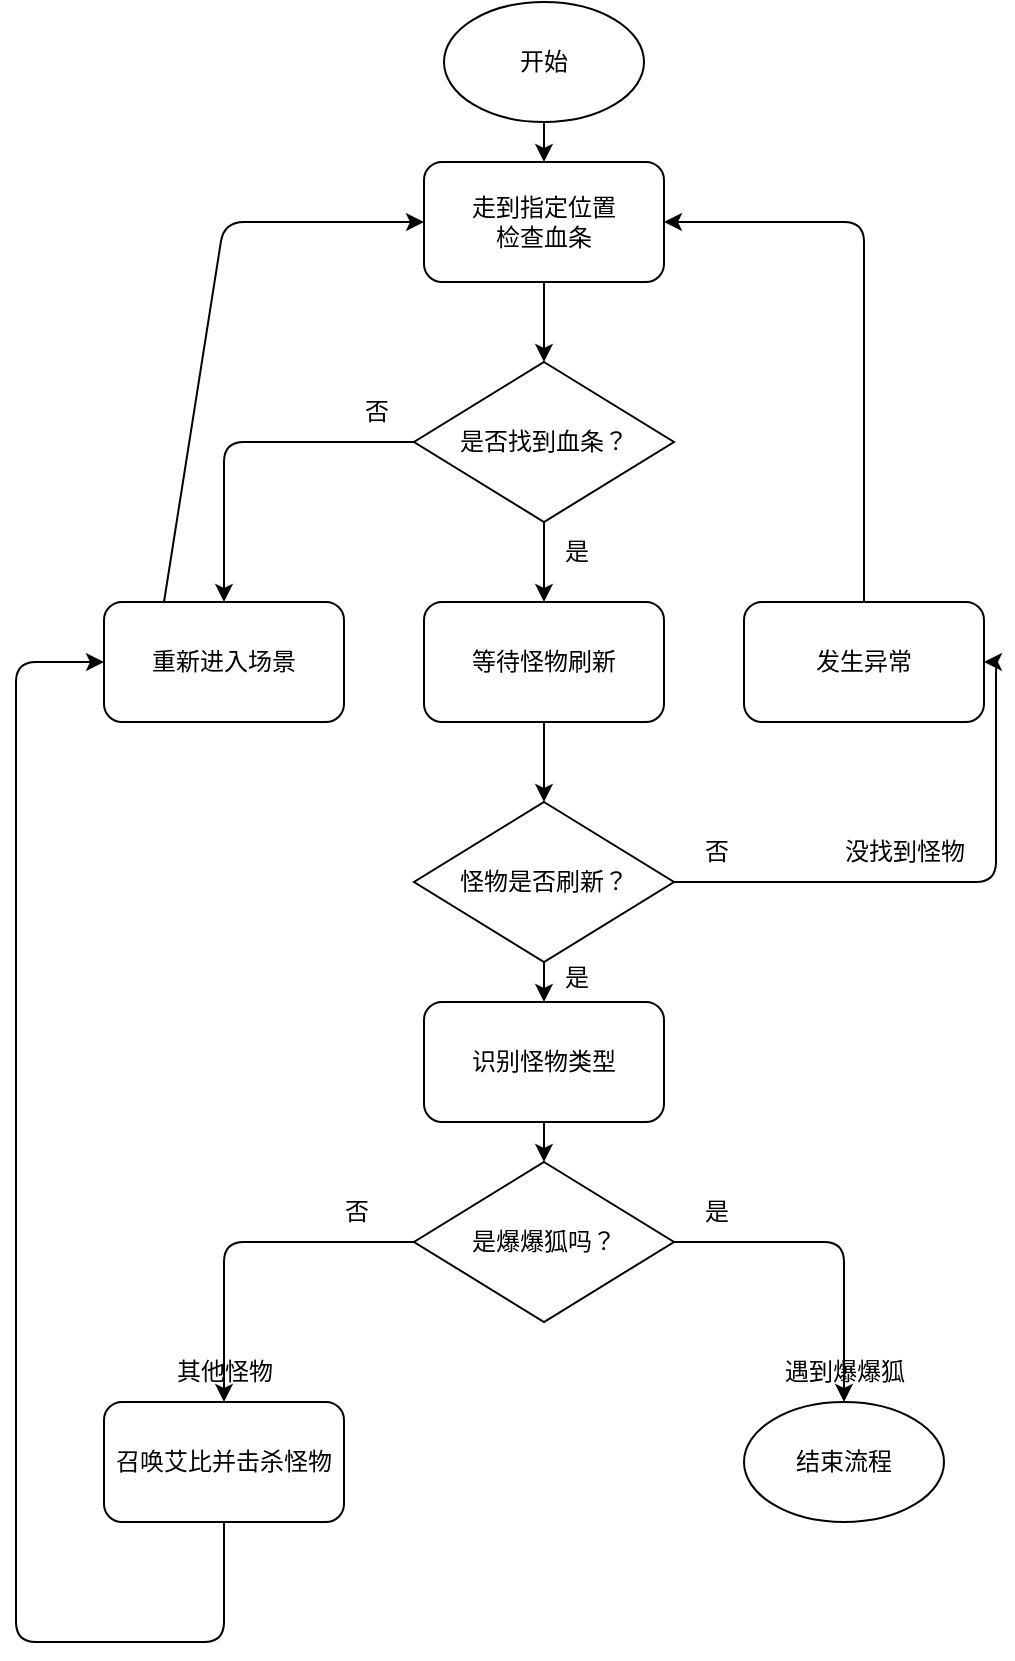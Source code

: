 <mxfile version="24.7.5" pages="4">
  <diagram name="刷怪流程" id="eJOiAOHqhbnB7ZTdiIUm">
    <mxGraphModel dx="1502" dy="677" grid="0" gridSize="10" guides="1" tooltips="1" connect="1" arrows="1" fold="1" page="1" pageScale="1" pageWidth="827" pageHeight="1169" math="0" shadow="0">
      <root>
        <mxCell id="0" />
        <mxCell id="1" parent="0" />
        <mxCell id="aww4fyuXZnCtTuc9X_OG-1" value="开始" style="ellipse;whiteSpace=wrap;html=1;fillColor=none;strokeColor=#000000;fontColor=#000000;" parent="1" vertex="1">
          <mxGeometry x="364" y="60" width="100" height="60" as="geometry" />
        </mxCell>
        <mxCell id="aww4fyuXZnCtTuc9X_OG-2" value="走到指定位置&lt;br&gt;检查血条" style="rounded=1;whiteSpace=wrap;html=1;fillColor=none;strokeColor=#000000;fontColor=#000000;" parent="1" vertex="1">
          <mxGeometry x="354" y="140" width="120" height="60" as="geometry" />
        </mxCell>
        <mxCell id="aww4fyuXZnCtTuc9X_OG-3" value="是否找到血条？" style="rhombus;whiteSpace=wrap;html=1;fillColor=none;strokeColor=#000000;fontColor=#000000;" parent="1" vertex="1">
          <mxGeometry x="349" y="240" width="130" height="80" as="geometry" />
        </mxCell>
        <mxCell id="aww4fyuXZnCtTuc9X_OG-4" value="等待怪物刷新" style="rounded=1;whiteSpace=wrap;html=1;fillColor=none;strokeColor=#000000;fontColor=#000000;" parent="1" vertex="1">
          <mxGeometry x="354" y="360" width="120" height="60" as="geometry" />
        </mxCell>
        <mxCell id="aww4fyuXZnCtTuc9X_OG-5" value="怪物是否刷新？" style="rhombus;whiteSpace=wrap;html=1;fillColor=none;strokeColor=#000000;fontColor=#000000;" parent="1" vertex="1">
          <mxGeometry x="349" y="460" width="130" height="80" as="geometry" />
        </mxCell>
        <mxCell id="aww4fyuXZnCtTuc9X_OG-6" value="识别怪物类型" style="rounded=1;whiteSpace=wrap;html=1;fillColor=none;strokeColor=#000000;fontColor=#000000;" parent="1" vertex="1">
          <mxGeometry x="354" y="560" width="120" height="60" as="geometry" />
        </mxCell>
        <mxCell id="aww4fyuXZnCtTuc9X_OG-7" value="是爆爆狐吗？" style="rhombus;whiteSpace=wrap;html=1;fillColor=none;strokeColor=#000000;fontColor=#000000;" parent="1" vertex="1">
          <mxGeometry x="349" y="640" width="130" height="80" as="geometry" />
        </mxCell>
        <mxCell id="aww4fyuXZnCtTuc9X_OG-8" value="召唤艾比并击杀怪物" style="rounded=1;whiteSpace=wrap;html=1;fillColor=none;strokeColor=#000000;fontColor=#000000;" parent="1" vertex="1">
          <mxGeometry x="194" y="760" width="120" height="60" as="geometry" />
        </mxCell>
        <mxCell id="aww4fyuXZnCtTuc9X_OG-9" value="结束流程" style="ellipse;whiteSpace=wrap;html=1;fillColor=none;strokeColor=#000000;fontColor=#000000;" parent="1" vertex="1">
          <mxGeometry x="514" y="760" width="100" height="60" as="geometry" />
        </mxCell>
        <mxCell id="aww4fyuXZnCtTuc9X_OG-10" value="重新进入场景" style="rounded=1;whiteSpace=wrap;html=1;fillColor=none;strokeColor=#000000;fontColor=#000000;" parent="1" vertex="1">
          <mxGeometry x="194" y="360" width="120" height="60" as="geometry" />
        </mxCell>
        <mxCell id="aww4fyuXZnCtTuc9X_OG-11" value="发生异常" style="rounded=1;whiteSpace=wrap;html=1;fillColor=none;strokeColor=#000000;fontColor=#000000;" parent="1" vertex="1">
          <mxGeometry x="514" y="360" width="120" height="60" as="geometry" />
        </mxCell>
        <mxCell id="aww4fyuXZnCtTuc9X_OG-12" value="" style="endArrow=classic;html=1;exitX=0.5;exitY=1;exitDx=0;exitDy=0;entryX=0.5;entryY=0;entryDx=0;entryDy=0;strokeColor=#000000;" parent="1" source="aww4fyuXZnCtTuc9X_OG-1" target="aww4fyuXZnCtTuc9X_OG-2" edge="1">
          <mxGeometry width="50" height="50" relative="1" as="geometry">
            <mxPoint x="414" y="450" as="sourcePoint" />
            <mxPoint x="464" y="400" as="targetPoint" />
          </mxGeometry>
        </mxCell>
        <mxCell id="aww4fyuXZnCtTuc9X_OG-13" value="" style="endArrow=classic;html=1;exitX=0.5;exitY=1;exitDx=0;exitDy=0;entryX=0.5;entryY=0;entryDx=0;entryDy=0;strokeColor=#000000;" parent="1" source="aww4fyuXZnCtTuc9X_OG-2" target="aww4fyuXZnCtTuc9X_OG-3" edge="1">
          <mxGeometry width="50" height="50" relative="1" as="geometry">
            <mxPoint x="414" y="450" as="sourcePoint" />
            <mxPoint x="464" y="400" as="targetPoint" />
          </mxGeometry>
        </mxCell>
        <mxCell id="aww4fyuXZnCtTuc9X_OG-14" value="" style="endArrow=classic;html=1;exitX=0.5;exitY=1;exitDx=0;exitDy=0;entryX=0.5;entryY=0;entryDx=0;entryDy=0;strokeColor=#000000;" parent="1" source="aww4fyuXZnCtTuc9X_OG-3" target="aww4fyuXZnCtTuc9X_OG-4" edge="1">
          <mxGeometry width="50" height="50" relative="1" as="geometry">
            <mxPoint x="414" y="450" as="sourcePoint" />
            <mxPoint x="464" y="400" as="targetPoint" />
          </mxGeometry>
        </mxCell>
        <mxCell id="aww4fyuXZnCtTuc9X_OG-15" value="" style="endArrow=classic;html=1;exitX=0.5;exitY=1;exitDx=0;exitDy=0;entryX=0.5;entryY=0;entryDx=0;entryDy=0;strokeColor=#000000;" parent="1" source="aww4fyuXZnCtTuc9X_OG-4" target="aww4fyuXZnCtTuc9X_OG-5" edge="1">
          <mxGeometry width="50" height="50" relative="1" as="geometry">
            <mxPoint x="414" y="450" as="sourcePoint" />
            <mxPoint x="464" y="400" as="targetPoint" />
          </mxGeometry>
        </mxCell>
        <mxCell id="aww4fyuXZnCtTuc9X_OG-16" value="" style="endArrow=classic;html=1;exitX=0.5;exitY=1;exitDx=0;exitDy=0;entryX=0.5;entryY=0;entryDx=0;entryDy=0;strokeColor=#000000;" parent="1" source="aww4fyuXZnCtTuc9X_OG-5" target="aww4fyuXZnCtTuc9X_OG-6" edge="1">
          <mxGeometry width="50" height="50" relative="1" as="geometry">
            <mxPoint x="414" y="450" as="sourcePoint" />
            <mxPoint x="464" y="400" as="targetPoint" />
          </mxGeometry>
        </mxCell>
        <mxCell id="aww4fyuXZnCtTuc9X_OG-17" value="" style="endArrow=classic;html=1;exitX=0.5;exitY=1;exitDx=0;exitDy=0;entryX=0.5;entryY=0;entryDx=0;entryDy=0;strokeColor=#000000;" parent="1" source="aww4fyuXZnCtTuc9X_OG-6" target="aww4fyuXZnCtTuc9X_OG-7" edge="1">
          <mxGeometry width="50" height="50" relative="1" as="geometry">
            <mxPoint x="414" y="610" as="sourcePoint" />
            <mxPoint x="464" y="570" as="targetPoint" />
          </mxGeometry>
        </mxCell>
        <mxCell id="aww4fyuXZnCtTuc9X_OG-18" value="" style="endArrow=classic;html=1;exitX=0;exitY=0.5;exitDx=0;exitDy=0;entryX=0.5;entryY=0;entryDx=0;entryDy=0;strokeColor=#000000;" parent="1" source="aww4fyuXZnCtTuc9X_OG-7" target="aww4fyuXZnCtTuc9X_OG-8" edge="1">
          <mxGeometry width="50" height="50" relative="1" as="geometry">
            <mxPoint x="414" y="610" as="sourcePoint" />
            <mxPoint x="464" y="560" as="targetPoint" />
            <Array as="points">
              <mxPoint x="254" y="680" />
            </Array>
          </mxGeometry>
        </mxCell>
        <mxCell id="aww4fyuXZnCtTuc9X_OG-19" value="" style="endArrow=classic;html=1;exitX=1;exitY=0.5;exitDx=0;exitDy=0;entryX=0.5;entryY=0;entryDx=0;entryDy=0;strokeColor=#000000;" parent="1" source="aww4fyuXZnCtTuc9X_OG-7" target="aww4fyuXZnCtTuc9X_OG-9" edge="1">
          <mxGeometry width="50" height="50" relative="1" as="geometry">
            <mxPoint x="414" y="610" as="sourcePoint" />
            <mxPoint x="464" y="560" as="targetPoint" />
            <Array as="points">
              <mxPoint x="564" y="680" />
            </Array>
          </mxGeometry>
        </mxCell>
        <mxCell id="aww4fyuXZnCtTuc9X_OG-20" value="" style="endArrow=classic;html=1;exitX=0;exitY=0.5;exitDx=0;exitDy=0;entryX=0.5;entryY=0;entryDx=0;entryDy=0;strokeColor=#000000;" parent="1" source="aww4fyuXZnCtTuc9X_OG-3" target="aww4fyuXZnCtTuc9X_OG-10" edge="1">
          <mxGeometry width="50" height="50" relative="1" as="geometry">
            <mxPoint x="414" y="350" as="sourcePoint" />
            <mxPoint x="464" y="300" as="targetPoint" />
            <Array as="points">
              <mxPoint x="254" y="280" />
            </Array>
          </mxGeometry>
        </mxCell>
        <mxCell id="aww4fyuXZnCtTuc9X_OG-21" value="" style="endArrow=classic;html=1;exitX=0.25;exitY=0;exitDx=0;exitDy=0;entryX=0;entryY=0.5;entryDx=0;entryDy=0;strokeColor=#000000;" parent="1" source="aww4fyuXZnCtTuc9X_OG-10" target="aww4fyuXZnCtTuc9X_OG-2" edge="1">
          <mxGeometry width="50" height="50" relative="1" as="geometry">
            <mxPoint x="414" y="350" as="sourcePoint" />
            <mxPoint x="464" y="300" as="targetPoint" />
            <Array as="points">
              <mxPoint x="254" y="170" />
            </Array>
          </mxGeometry>
        </mxCell>
        <mxCell id="aww4fyuXZnCtTuc9X_OG-22" value="" style="endArrow=classic;html=1;exitX=0.5;exitY=0;exitDx=0;exitDy=0;entryX=1;entryY=0.5;entryDx=0;entryDy=0;strokeColor=#000000;" parent="1" source="aww4fyuXZnCtTuc9X_OG-11" target="aww4fyuXZnCtTuc9X_OG-2" edge="1">
          <mxGeometry width="50" height="50" relative="1" as="geometry">
            <mxPoint x="414" y="350" as="sourcePoint" />
            <mxPoint x="464" y="300" as="targetPoint" />
            <Array as="points">
              <mxPoint x="574" y="170" />
            </Array>
          </mxGeometry>
        </mxCell>
        <mxCell id="aww4fyuXZnCtTuc9X_OG-23" value="" style="endArrow=classic;html=1;exitX=0.5;exitY=1;exitDx=0;exitDy=0;entryX=0;entryY=0.5;entryDx=0;entryDy=0;strokeColor=#000000;" parent="1" source="aww4fyuXZnCtTuc9X_OG-8" target="aww4fyuXZnCtTuc9X_OG-10" edge="1">
          <mxGeometry width="50" height="50" relative="1" as="geometry">
            <mxPoint x="414" y="650" as="sourcePoint" />
            <mxPoint x="464" y="600" as="targetPoint" />
            <Array as="points">
              <mxPoint x="254" y="880" />
              <mxPoint x="150" y="880" />
              <mxPoint x="150" y="500" />
              <mxPoint x="150" y="390" />
            </Array>
          </mxGeometry>
        </mxCell>
        <mxCell id="aww4fyuXZnCtTuc9X_OG-24" value="" style="endArrow=classic;html=1;exitX=1;exitY=0.5;exitDx=0;exitDy=0;entryX=1;entryY=0.5;entryDx=0;entryDy=0;strokeColor=#000000;" parent="1" source="aww4fyuXZnCtTuc9X_OG-5" target="aww4fyuXZnCtTuc9X_OG-11" edge="1">
          <mxGeometry width="50" height="50" relative="1" as="geometry">
            <mxPoint x="414" y="450" as="sourcePoint" />
            <mxPoint x="464" y="400" as="targetPoint" />
            <Array as="points">
              <mxPoint x="640" y="500" />
              <mxPoint x="640" y="390" />
            </Array>
          </mxGeometry>
        </mxCell>
        <mxCell id="aww4fyuXZnCtTuc9X_OG-25" value="是" style="text;html=1;align=center;verticalAlign=middle;resizable=0;points=[];autosize=1;strokeColor=none;fillColor=none;fontColor=#000000;" parent="1" vertex="1">
          <mxGeometry x="410" y="320" width="40" height="30" as="geometry" />
        </mxCell>
        <mxCell id="aww4fyuXZnCtTuc9X_OG-26" value="否" style="text;html=1;align=center;verticalAlign=middle;resizable=0;points=[];autosize=1;strokeColor=none;fillColor=none;fontColor=#000000;" parent="1" vertex="1">
          <mxGeometry x="310" y="250" width="40" height="30" as="geometry" />
        </mxCell>
        <mxCell id="aww4fyuXZnCtTuc9X_OG-27" value="是" style="text;html=1;align=center;verticalAlign=middle;resizable=0;points=[];autosize=1;strokeColor=none;fillColor=none;fontColor=#000000;" parent="1" vertex="1">
          <mxGeometry x="410" y="533" width="40" height="30" as="geometry" />
        </mxCell>
        <mxCell id="aww4fyuXZnCtTuc9X_OG-28" value="否" style="text;html=1;align=center;verticalAlign=middle;resizable=0;points=[];autosize=1;strokeColor=none;fillColor=none;fontColor=#000000;" parent="1" vertex="1">
          <mxGeometry x="480" y="470" width="40" height="30" as="geometry" />
        </mxCell>
        <mxCell id="aww4fyuXZnCtTuc9X_OG-29" value="否" style="text;html=1;align=center;verticalAlign=middle;resizable=0;points=[];autosize=1;strokeColor=none;fillColor=none;fontColor=#000000;" parent="1" vertex="1">
          <mxGeometry x="300" y="650" width="40" height="30" as="geometry" />
        </mxCell>
        <mxCell id="aww4fyuXZnCtTuc9X_OG-30" value="是" style="text;html=1;align=center;verticalAlign=middle;resizable=0;points=[];autosize=1;strokeColor=none;fillColor=none;fontColor=#000000;" parent="1" vertex="1">
          <mxGeometry x="480" y="650" width="40" height="30" as="geometry" />
        </mxCell>
        <mxCell id="aww4fyuXZnCtTuc9X_OG-31" value="遇到爆爆狐" style="text;html=1;align=center;verticalAlign=middle;resizable=0;points=[];autosize=1;strokeColor=none;fillColor=none;fontColor=#000000;" parent="1" vertex="1">
          <mxGeometry x="524" y="730" width="80" height="30" as="geometry" />
        </mxCell>
        <mxCell id="aww4fyuXZnCtTuc9X_OG-32" value="没找到怪物" style="text;html=1;align=center;verticalAlign=middle;resizable=0;points=[];autosize=1;strokeColor=none;fillColor=none;fontColor=#000000;" parent="1" vertex="1">
          <mxGeometry x="554" y="470" width="80" height="30" as="geometry" />
        </mxCell>
        <mxCell id="aww4fyuXZnCtTuc9X_OG-33" value="其他怪物" style="text;html=1;align=center;verticalAlign=middle;resizable=0;points=[];autosize=1;strokeColor=none;fillColor=none;fontColor=#000000;" parent="1" vertex="1">
          <mxGeometry x="214" y="730" width="80" height="30" as="geometry" />
        </mxCell>
      </root>
    </mxGraphModel>
  </diagram>
  <diagram id="YzMKsR4lohdnABJYzM36" name="收集图过程">
    <mxGraphModel dx="2146" dy="967" grid="0" gridSize="10" guides="1" tooltips="1" connect="1" arrows="1" fold="1" page="1" pageScale="1" pageWidth="827" pageHeight="1169" math="0" shadow="0">
      <root>
        <mxCell id="0" />
        <mxCell id="1" parent="0" />
        <mxCell id="2" value="开始数据收集" style="rounded=1;whiteSpace=wrap;html=1;fillColor=#dae8fc;strokeColor=#6c8ebf;fontStyle=1;fontSize=14;" vertex="1" parent="1">
          <mxGeometry x="320" y="40" width="160" height="60" as="geometry" />
        </mxCell>
        <mxCell id="3" value="走到指定位置且得有血条" style="rounded=0;whiteSpace=wrap;html=1;fillColor=#d5e8d4;strokeColor=#82b366;fontSize=14;" vertex="1" parent="1">
          <mxGeometry x="320" y="140" width="160" height="60" as="geometry" />
        </mxCell>
        <mxCell id="4" value="是否找到血条?" style="rhombus;whiteSpace=wrap;html=1;fillColor=#fff2cc;strokeColor=#d6b656;fontSize=14;" vertex="1" parent="1">
          <mxGeometry x="320" y="240" width="160" height="80" as="geometry" />
        </mxCell>
        <mxCell id="5" value="执行击杀循环&lt;br&gt;(击杀次数=5)" style="rounded=0;whiteSpace=wrap;html=1;fillColor=#d5e8d4;strokeColor=#82b366;fontSize=14;" vertex="1" parent="1">
          <mxGeometry x="320" y="360" width="160" height="60" as="geometry" />
        </mxCell>
        <mxCell id="6" value="是否有血条?" style="rhombus;whiteSpace=wrap;html=1;fillColor=#fff2cc;strokeColor=#d6b656;fontSize=14;" vertex="1" parent="1">
          <mxGeometry x="320" y="460" width="160" height="80" as="geometry" />
        </mxCell>
        <mxCell id="7" value="截图上传服务器" style="rounded=0;whiteSpace=wrap;html=1;fillColor=#d5e8d4;strokeColor=#82b366;fontSize=14;" vertex="1" parent="1">
          <mxGeometry x="320" y="580" width="160" height="60" as="geometry" />
        </mxCell>
        <mxCell id="8" value="截图是否成功?" style="rhombus;whiteSpace=wrap;html=1;fillColor=#fff2cc;strokeColor=#d6b656;fontSize=14;" vertex="1" parent="1">
          <mxGeometry x="320" y="680" width="160" height="80" as="geometry" />
        </mxCell>
        <mxCell id="9" value="战斗流程&lt;br&gt;1.召唤艾比&lt;br&gt;2.点击发起战斗&lt;br&gt;3.等待击杀时间&lt;br&gt;4.等待怪物消失时间&lt;br&gt;5.收回艾比&lt;br&gt;6.等待怪物刷新" style="rounded=0;whiteSpace=wrap;html=1;fillColor=#d5e8d4;strokeColor=#82b366;fontSize=14;align=left;spacingLeft=10;" vertex="1" parent="1">
          <mxGeometry x="290" y="800" width="220" height="130" as="geometry" />
        </mxCell>
        <mxCell id="10" value="重新进入场景" style="rounded=0;whiteSpace=wrap;html=1;fillColor=#f8cecc;strokeColor=#b85450;fontSize=14;" vertex="1" parent="1">
          <mxGeometry x="560" y="580" width="155" height="46" as="geometry" />
        </mxCell>
        <mxCell id="11" value="" style="endArrow=classic;html=1;rounded=0;fontSize=14;exitX=0.5;exitY=1;exitDx=0;exitDy=0;entryX=0.5;entryY=0;entryDx=0;entryDy=0;" edge="1" parent="1" source="2" target="3">
          <mxGeometry width="50" height="50" relative="1" as="geometry">
            <mxPoint x="390" y="410" as="sourcePoint" />
            <mxPoint x="440" y="360" as="targetPoint" />
          </mxGeometry>
        </mxCell>
        <mxCell id="12" value="" style="endArrow=classic;html=1;rounded=0;fontSize=14;exitX=0.5;exitY=1;exitDx=0;exitDy=0;entryX=0.5;entryY=0;entryDx=0;entryDy=0;" edge="1" parent="1" source="3" target="4">
          <mxGeometry width="50" height="50" relative="1" as="geometry">
            <mxPoint x="390" y="410" as="sourcePoint" />
            <mxPoint x="440" y="360" as="targetPoint" />
          </mxGeometry>
        </mxCell>
        <mxCell id="13" value="" style="endArrow=classic;html=1;rounded=0;fontSize=14;exitX=0.5;exitY=1;exitDx=0;exitDy=0;entryX=0.5;entryY=0;entryDx=0;entryDy=0;" edge="1" parent="1" source="4" target="5">
          <mxGeometry width="50" height="50" relative="1" as="geometry">
            <mxPoint x="390" y="410" as="sourcePoint" />
            <mxPoint x="440" y="360" as="targetPoint" />
          </mxGeometry>
        </mxCell>
        <mxCell id="14" value="" style="endArrow=classic;html=1;rounded=0;fontSize=14;exitX=0.5;exitY=1;exitDx=0;exitDy=0;entryX=0.5;entryY=0;entryDx=0;entryDy=0;" edge="1" parent="1" source="5" target="6">
          <mxGeometry width="50" height="50" relative="1" as="geometry">
            <mxPoint x="390" y="410" as="sourcePoint" />
            <mxPoint x="440" y="360" as="targetPoint" />
          </mxGeometry>
        </mxCell>
        <mxCell id="15" value="" style="endArrow=classic;html=1;rounded=0;fontSize=14;exitX=0.5;exitY=1;exitDx=0;exitDy=0;entryX=0.5;entryY=0;entryDx=0;entryDy=0;" edge="1" parent="1" source="6" target="7">
          <mxGeometry width="50" height="50" relative="1" as="geometry">
            <mxPoint x="390" y="610" as="sourcePoint" />
            <mxPoint x="440" y="560" as="targetPoint" />
          </mxGeometry>
        </mxCell>
        <mxCell id="16" value="" style="endArrow=classic;html=1;rounded=0;fontSize=14;exitX=0.5;exitY=1;exitDx=0;exitDy=0;entryX=0.5;entryY=0;entryDx=0;entryDy=0;" edge="1" parent="1" source="7" target="8">
          <mxGeometry width="50" height="50" relative="1" as="geometry">
            <mxPoint x="390" y="610" as="sourcePoint" />
            <mxPoint x="440" y="560" as="targetPoint" />
          </mxGeometry>
        </mxCell>
        <mxCell id="17" value="" style="endArrow=classic;html=1;rounded=0;fontSize=14;exitX=0.5;exitY=1;exitDx=0;exitDy=0;entryX=0.5;entryY=0;entryDx=0;entryDy=0;" edge="1" parent="1" source="8" target="9">
          <mxGeometry width="50" height="50" relative="1" as="geometry">
            <mxPoint x="390" y="810" as="sourcePoint" />
            <mxPoint x="440" y="760" as="targetPoint" />
          </mxGeometry>
        </mxCell>
        <mxCell id="18" value="" style="endArrow=classic;html=1;rounded=0;fontSize=14;exitX=1;exitY=0.5;exitDx=0;exitDy=0;entryX=0;entryY=0.5;entryDx=0;entryDy=0;" edge="1" parent="1" source="8" target="10">
          <mxGeometry width="50" height="50" relative="1" as="geometry">
            <mxPoint x="390" y="810" as="sourcePoint" />
            <mxPoint x="440" y="760" as="targetPoint" />
            <Array as="points">
              <mxPoint x="520" y="720" />
              <mxPoint x="520" y="610" />
            </Array>
          </mxGeometry>
        </mxCell>
        <mxCell id="19" value="" style="endArrow=classic;html=1;rounded=0;fontSize=14;exitX=1;exitY=0.5;exitDx=0;exitDy=0;entryX=0;entryY=0.5;entryDx=0;entryDy=0;" edge="1" parent="1" source="6" target="24">
          <mxGeometry width="50" height="50" relative="1" as="geometry">
            <mxPoint x="390" y="510" as="sourcePoint" />
            <mxPoint x="560" y="500" as="targetPoint" />
          </mxGeometry>
        </mxCell>
        <mxCell id="20" value="" style="endArrow=classic;html=1;rounded=0;fontSize=14;exitX=1;exitY=0.5;exitDx=0;exitDy=0;entryX=0;entryY=0.5;entryDx=0;entryDy=0;" edge="1" parent="1" source="4" target="23">
          <mxGeometry width="50" height="50" relative="1" as="geometry">
            <mxPoint x="390" y="410" as="sourcePoint" />
            <mxPoint x="560" y="280" as="targetPoint" />
          </mxGeometry>
        </mxCell>
        <mxCell id="21" value="重新进入场景" style="rounded=0;whiteSpace=wrap;html=1;fillColor=#f8cecc;strokeColor=#b85450;fontSize=14;" vertex="1" parent="1">
          <mxGeometry x="320" y="970" width="155" height="42" as="geometry" />
        </mxCell>
        <mxCell id="22" value="" style="endArrow=classic;html=1;rounded=0;fontSize=14;exitX=0.5;exitY=1;exitDx=0;exitDy=0;entryX=0.5;entryY=0;entryDx=0;entryDy=0;" edge="1" parent="1" source="9" target="21">
          <mxGeometry width="50" height="50" relative="1" as="geometry">
            <mxPoint x="390" y="810" as="sourcePoint" />
            <mxPoint x="440" y="760" as="targetPoint" />
          </mxGeometry>
        </mxCell>
        <mxCell id="23" value="输出: 没找到血条,&lt;br&gt;重新复位来过" style="shape=document;whiteSpace=wrap;html=1;boundedLbl=1;fillColor=#f5f5f5;strokeColor=#666666;fontColor=#333333;fontSize=14;" vertex="1" parent="1">
          <mxGeometry x="560" y="240" width="160" height="80" as="geometry" />
        </mxCell>
        <mxCell id="24" value="输出: 没找到血条,&lt;br&gt;重新复位来过" style="shape=document;whiteSpace=wrap;html=1;boundedLbl=1;fillColor=#f5f5f5;strokeColor=#666666;fontColor=#333333;fontSize=14;" vertex="1" parent="1">
          <mxGeometry x="560" y="460" width="160" height="80" as="geometry" />
        </mxCell>
        <mxCell id="25" value="否" style="text;html=1;strokeColor=none;fillColor=none;align=center;verticalAlign=middle;whiteSpace=wrap;rounded=0;fontSize=14;fontStyle=1" vertex="1" parent="1">
          <mxGeometry x="490" y="250" width="60" height="30" as="geometry" />
        </mxCell>
        <mxCell id="26" value="是" style="text;html=1;strokeColor=none;fillColor=none;align=center;verticalAlign=middle;whiteSpace=wrap;rounded=0;fontSize=14;fontStyle=1" vertex="1" parent="1">
          <mxGeometry x="390" y="320" width="60" height="30" as="geometry" />
        </mxCell>
        <mxCell id="27" value="否" style="text;html=1;strokeColor=none;fillColor=none;align=center;verticalAlign=middle;whiteSpace=wrap;rounded=0;fontSize=14;fontStyle=1" vertex="1" parent="1">
          <mxGeometry x="490" y="470" width="60" height="30" as="geometry" />
        </mxCell>
        <mxCell id="28" value="是" style="text;html=1;strokeColor=none;fillColor=none;align=center;verticalAlign=middle;whiteSpace=wrap;rounded=0;fontSize=14;fontStyle=1" vertex="1" parent="1">
          <mxGeometry x="390" y="540" width="60" height="30" as="geometry" />
        </mxCell>
        <mxCell id="29" value="否" style="text;html=1;strokeColor=none;fillColor=none;align=center;verticalAlign=middle;whiteSpace=wrap;rounded=0;fontSize=14;fontStyle=1" vertex="1" parent="1">
          <mxGeometry x="490" y="690" width="60" height="30" as="geometry" />
        </mxCell>
        <mxCell id="30" value="是" style="text;html=1;strokeColor=none;fillColor=none;align=center;verticalAlign=middle;whiteSpace=wrap;rounded=0;fontSize=14;fontStyle=1" vertex="1" parent="1">
          <mxGeometry x="390" y="760" width="60" height="30" as="geometry" />
        </mxCell>
        <mxCell id="31" value="" style="curved=1;endArrow=classic;html=1;rounded=0;fontSize=14;exitX=0;exitY=0.5;exitDx=0;exitDy=0;entryX=0;entryY=0.5;entryDx=0;entryDy=0;" edge="1" parent="1" source="21" target="2">
          <mxGeometry width="50" height="50" relative="1" as="geometry">
            <mxPoint x="390" y="460" as="sourcePoint" />
            <mxPoint x="440" y="410" as="targetPoint" />
            <Array as="points">
              <mxPoint x="200" y="1000" />
              <mxPoint x="120" y="600" />
              <mxPoint x="160" y="70" />
            </Array>
          </mxGeometry>
        </mxCell>
        <mxCell id="32" value="" style="curved=1;endArrow=classic;html=1;rounded=0;fontSize=14;exitX=0.5;exitY=1;exitDx=0;exitDy=0;entryX=1;entryY=0.5;entryDx=0;entryDy=0;" edge="1" parent="1" source="10" target="2">
          <mxGeometry width="50" height="50" relative="1" as="geometry">
            <mxPoint x="390" y="460" as="sourcePoint" />
            <mxPoint x="440" y="410" as="targetPoint" />
            <Array as="points">
              <mxPoint x="640" y="770" />
              <mxPoint x="720" y="400" />
              <mxPoint x="640" y="70" />
            </Array>
          </mxGeometry>
        </mxCell>
        <mxCell id="33" value="" style="curved=1;endArrow=classic;html=1;rounded=0;fontSize=14;exitX=0.5;exitY=1;exitDx=0;exitDy=0;entryX=1;entryY=0;entryDx=0;entryDy=0;" edge="1" parent="1" source="23" target="2">
          <mxGeometry width="50" height="50" relative="1" as="geometry">
            <mxPoint x="390" y="260" as="sourcePoint" />
            <mxPoint x="440" y="210" as="targetPoint" />
            <Array as="points">
              <mxPoint x="640" y="360" />
              <mxPoint x="640" y="140" />
              <mxPoint x="520" y="40" />
            </Array>
          </mxGeometry>
        </mxCell>
        <mxCell id="34" value="" style="curved=1;endArrow=classic;html=1;rounded=0;fontSize=14;exitX=0.5;exitY=1;exitDx=0;exitDy=0;entryX=1;entryY=0.25;entryDx=0;entryDy=0;" edge="1" parent="1" source="24" target="2">
          <mxGeometry width="50" height="50" relative="1" as="geometry">
            <mxPoint x="390" y="260" as="sourcePoint" />
            <mxPoint x="440" y="210" as="targetPoint" />
            <Array as="points">
              <mxPoint x="640" y="530" />
              <mxPoint x="720" y="270" />
              <mxPoint x="600" y="55" />
            </Array>
          </mxGeometry>
        </mxCell>
      </root>
    </mxGraphModel>
  </diagram>
  <diagram id="exocNDs7O2eKF8qcO942" name="刷怪流程纵向图">
    <mxGraphModel dx="1502" dy="677" grid="0" gridSize="10" guides="1" tooltips="1" connect="1" arrows="1" fold="1" page="0" pageScale="1" pageWidth="827" pageHeight="1169" math="0" shadow="0">
      <root>
        <mxCell id="0" />
        <mxCell id="1" parent="0" />
        <mxCell id="aww4fyuXZnCtTuc9X_OG-1" value="开始" style="ellipse;whiteSpace=wrap;html=1;fillColor=none;strokeColor=#000000;fontColor=#000000;" vertex="1" parent="1">
          <mxGeometry x="60" y="200" width="100" height="60" as="geometry" />
        </mxCell>
        <mxCell id="aww4fyuXZnCtTuc9X_OG-2" value="走到指定位置&lt;br&gt;检查血条" style="rounded=1;whiteSpace=wrap;html=1;fillColor=none;strokeColor=#000000;fontColor=#000000;" vertex="1" parent="1">
          <mxGeometry x="190" y="200" width="120" height="60" as="geometry" />
        </mxCell>
        <mxCell id="aww4fyuXZnCtTuc9X_OG-3" value="是否找到血条？" style="rhombus;whiteSpace=wrap;html=1;fillColor=none;strokeColor=#000000;fontColor=#000000;" vertex="1" parent="1">
          <mxGeometry x="350" y="190" width="130" height="80" as="geometry" />
        </mxCell>
        <mxCell id="aww4fyuXZnCtTuc9X_OG-4" value="等待怪物刷新" style="rounded=1;whiteSpace=wrap;html=1;fillColor=none;strokeColor=#000000;fontColor=#000000;" vertex="1" parent="1">
          <mxGeometry x="510" y="200" width="120" height="60" as="geometry" />
        </mxCell>
        <mxCell id="aww4fyuXZnCtTuc9X_OG-5" value="怪物是否刷新？" style="rhombus;whiteSpace=wrap;html=1;fillColor=none;strokeColor=#000000;fontColor=#000000;" vertex="1" parent="1">
          <mxGeometry x="660" y="190" width="130" height="80" as="geometry" />
        </mxCell>
        <mxCell id="aww4fyuXZnCtTuc9X_OG-6" value="识别怪物类型" style="rounded=1;whiteSpace=wrap;html=1;fillColor=none;strokeColor=#000000;fontColor=#000000;" vertex="1" parent="1">
          <mxGeometry x="820" y="200" width="120" height="60" as="geometry" />
        </mxCell>
        <mxCell id="aww4fyuXZnCtTuc9X_OG-7" value="是爆爆狐吗？" style="rhombus;whiteSpace=wrap;html=1;fillColor=none;strokeColor=#000000;fontColor=#000000;" vertex="1" parent="1">
          <mxGeometry x="970" y="190" width="130" height="80" as="geometry" />
        </mxCell>
        <mxCell id="aww4fyuXZnCtTuc9X_OG-8" value="召唤艾比并击杀怪物" style="rounded=1;whiteSpace=wrap;html=1;fillColor=none;strokeColor=#000000;fontColor=#000000;" vertex="1" parent="1">
          <mxGeometry x="975" y="320" width="120" height="60" as="geometry" />
        </mxCell>
        <mxCell id="aww4fyuXZnCtTuc9X_OG-9" value="结束流程" style="ellipse;whiteSpace=wrap;html=1;fillColor=none;strokeColor=#000000;fontColor=#000000;" vertex="1" parent="1">
          <mxGeometry x="985" y="75" width="100" height="60" as="geometry" />
        </mxCell>
        <mxCell id="aww4fyuXZnCtTuc9X_OG-10" value="重新进入场景" style="rounded=1;whiteSpace=wrap;html=1;fillColor=none;strokeColor=#000000;fontColor=#000000;" vertex="1" parent="1">
          <mxGeometry x="355" y="423" width="120" height="60" as="geometry" />
        </mxCell>
        <mxCell id="aww4fyuXZnCtTuc9X_OG-11" value="发生异常" style="rounded=1;whiteSpace=wrap;html=1;fillColor=none;strokeColor=#000000;fontColor=#000000;" vertex="1" parent="1">
          <mxGeometry x="665" y="320" width="120" height="60" as="geometry" />
        </mxCell>
        <mxCell id="aww4fyuXZnCtTuc9X_OG-12" value="" style="endArrow=classic;html=1;exitX=1;exitY=0.5;exitDx=0;exitDy=0;entryX=0;entryY=0.5;entryDx=0;entryDy=0;strokeColor=#000000;" edge="1" parent="1" source="aww4fyuXZnCtTuc9X_OG-1" target="aww4fyuXZnCtTuc9X_OG-2">
          <mxGeometry width="50" height="50" relative="1" as="geometry">
            <mxPoint x="414" y="450" as="sourcePoint" />
            <mxPoint x="464" y="400" as="targetPoint" />
          </mxGeometry>
        </mxCell>
        <mxCell id="aww4fyuXZnCtTuc9X_OG-13" value="" style="endArrow=classic;html=1;exitX=1;exitY=0.5;exitDx=0;exitDy=0;entryX=0;entryY=0.5;entryDx=0;entryDy=0;strokeColor=#000000;" edge="1" parent="1" source="aww4fyuXZnCtTuc9X_OG-2" target="aww4fyuXZnCtTuc9X_OG-3">
          <mxGeometry width="50" height="50" relative="1" as="geometry">
            <mxPoint x="414" y="450" as="sourcePoint" />
            <mxPoint x="464" y="400" as="targetPoint" />
          </mxGeometry>
        </mxCell>
        <mxCell id="aww4fyuXZnCtTuc9X_OG-14" value="" style="endArrow=classic;html=1;exitX=1;exitY=0.5;exitDx=0;exitDy=0;entryX=0;entryY=0.5;entryDx=0;entryDy=0;strokeColor=#000000;" edge="1" parent="1" source="aww4fyuXZnCtTuc9X_OG-3" target="aww4fyuXZnCtTuc9X_OG-4">
          <mxGeometry width="50" height="50" relative="1" as="geometry">
            <mxPoint x="414" y="450" as="sourcePoint" />
            <mxPoint x="464" y="400" as="targetPoint" />
          </mxGeometry>
        </mxCell>
        <mxCell id="aww4fyuXZnCtTuc9X_OG-15" value="" style="endArrow=classic;html=1;exitX=1;exitY=0.5;exitDx=0;exitDy=0;entryX=0;entryY=0.5;entryDx=0;entryDy=0;strokeColor=#000000;" edge="1" parent="1" source="aww4fyuXZnCtTuc9X_OG-4" target="aww4fyuXZnCtTuc9X_OG-5">
          <mxGeometry width="50" height="50" relative="1" as="geometry">
            <mxPoint x="414" y="450" as="sourcePoint" />
            <mxPoint x="464" y="400" as="targetPoint" />
          </mxGeometry>
        </mxCell>
        <mxCell id="aww4fyuXZnCtTuc9X_OG-16" value="" style="endArrow=classic;html=1;exitX=1;exitY=0.5;exitDx=0;exitDy=0;entryX=0;entryY=0.5;entryDx=0;entryDy=0;strokeColor=#000000;" edge="1" parent="1" source="aww4fyuXZnCtTuc9X_OG-5" target="aww4fyuXZnCtTuc9X_OG-6">
          <mxGeometry width="50" height="50" relative="1" as="geometry">
            <mxPoint x="414" y="450" as="sourcePoint" />
            <mxPoint x="464" y="400" as="targetPoint" />
          </mxGeometry>
        </mxCell>
        <mxCell id="aww4fyuXZnCtTuc9X_OG-17" value="" style="endArrow=classic;html=1;exitX=1;exitY=0.5;exitDx=0;exitDy=0;entryX=0;entryY=0.5;entryDx=0;entryDy=0;strokeColor=#000000;" edge="1" parent="1" source="aww4fyuXZnCtTuc9X_OG-6" target="aww4fyuXZnCtTuc9X_OG-7">
          <mxGeometry width="50" height="50" relative="1" as="geometry">
            <mxPoint x="414" y="610" as="sourcePoint" />
            <mxPoint x="464" y="570" as="targetPoint" />
          </mxGeometry>
        </mxCell>
        <mxCell id="aww4fyuXZnCtTuc9X_OG-18" value="" style="endArrow=classic;html=1;exitX=0.5;exitY=1;exitDx=0;exitDy=0;entryX=0.5;entryY=0;entryDx=0;entryDy=0;strokeColor=#000000;" edge="1" parent="1" source="aww4fyuXZnCtTuc9X_OG-7" target="aww4fyuXZnCtTuc9X_OG-8">
          <mxGeometry width="50" height="50" relative="1" as="geometry">
            <mxPoint x="414" y="610" as="sourcePoint" />
            <mxPoint x="464" y="560" as="targetPoint" />
          </mxGeometry>
        </mxCell>
        <mxCell id="aww4fyuXZnCtTuc9X_OG-19" value="" style="endArrow=classic;html=1;exitX=0.5;exitY=0;exitDx=0;exitDy=0;entryX=0.5;entryY=1;entryDx=0;entryDy=0;strokeColor=#000000;" edge="1" parent="1" source="aww4fyuXZnCtTuc9X_OG-7" target="aww4fyuXZnCtTuc9X_OG-9">
          <mxGeometry width="50" height="50" relative="1" as="geometry">
            <mxPoint x="414" y="610" as="sourcePoint" />
            <mxPoint x="464" y="560" as="targetPoint" />
            <Array as="points" />
          </mxGeometry>
        </mxCell>
        <mxCell id="aww4fyuXZnCtTuc9X_OG-20" value="" style="endArrow=classic;html=1;exitX=0.5;exitY=1;exitDx=0;exitDy=0;entryX=0.5;entryY=0;entryDx=0;entryDy=0;strokeColor=#000000;" edge="1" parent="1" source="aww4fyuXZnCtTuc9X_OG-3" target="aww4fyuXZnCtTuc9X_OG-10">
          <mxGeometry width="50" height="50" relative="1" as="geometry">
            <mxPoint x="414" y="350" as="sourcePoint" />
            <mxPoint x="464" y="300" as="targetPoint" />
          </mxGeometry>
        </mxCell>
        <mxCell id="aww4fyuXZnCtTuc9X_OG-21" value="" style="endArrow=classic;html=1;exitX=0;exitY=0.5;exitDx=0;exitDy=0;entryX=0;entryY=0.5;entryDx=0;entryDy=0;strokeColor=#000000;" edge="1" parent="1" source="aww4fyuXZnCtTuc9X_OG-10" target="aww4fyuXZnCtTuc9X_OG-2">
          <mxGeometry width="50" height="50" relative="1" as="geometry">
            <mxPoint x="414" y="350" as="sourcePoint" />
            <mxPoint x="464" y="300" as="targetPoint" />
            <Array as="points">
              <mxPoint x="170" y="350" />
              <mxPoint x="170" y="230" />
            </Array>
          </mxGeometry>
        </mxCell>
        <mxCell id="aww4fyuXZnCtTuc9X_OG-22" value="" style="endArrow=classic;html=1;exitX=0;exitY=0.5;exitDx=0;exitDy=0;entryX=0.75;entryY=1;entryDx=0;entryDy=0;strokeColor=#000000;" edge="1" parent="1" source="aww4fyuXZnCtTuc9X_OG-11" target="aww4fyuXZnCtTuc9X_OG-2">
          <mxGeometry width="50" height="50" relative="1" as="geometry">
            <mxPoint x="414" y="350" as="sourcePoint" />
            <mxPoint x="464" y="300" as="targetPoint" />
            <Array as="points">
              <mxPoint x="371" y="345" />
            </Array>
          </mxGeometry>
        </mxCell>
        <mxCell id="aww4fyuXZnCtTuc9X_OG-23" value="" style="endArrow=classic;html=1;exitX=0;exitY=0.5;exitDx=0;exitDy=0;entryX=1;entryY=0.5;entryDx=0;entryDy=0;strokeColor=#000000;" edge="1" parent="1" source="aww4fyuXZnCtTuc9X_OG-8" target="aww4fyuXZnCtTuc9X_OG-11">
          <mxGeometry width="50" height="50" relative="1" as="geometry">
            <mxPoint x="414" y="650" as="sourcePoint" />
            <mxPoint x="464" y="600" as="targetPoint" />
          </mxGeometry>
        </mxCell>
        <mxCell id="aww4fyuXZnCtTuc9X_OG-24" value="" style="endArrow=classic;html=1;exitX=0.5;exitY=1;exitDx=0;exitDy=0;entryX=0.5;entryY=0;entryDx=0;entryDy=0;strokeColor=#000000;" edge="1" parent="1" source="aww4fyuXZnCtTuc9X_OG-5" target="aww4fyuXZnCtTuc9X_OG-11">
          <mxGeometry width="50" height="50" relative="1" as="geometry">
            <mxPoint x="414" y="450" as="sourcePoint" />
            <mxPoint x="464" y="400" as="targetPoint" />
          </mxGeometry>
        </mxCell>
        <mxCell id="aww4fyuXZnCtTuc9X_OG-25" value="是" style="text;html=1;align=center;verticalAlign=middle;resizable=0;points=[];autosize=1;strokeColor=none;fillColor=none;fontColor=#000000;" vertex="1" parent="1">
          <mxGeometry x="480" y="200" width="40" height="30" as="geometry" />
        </mxCell>
        <mxCell id="aww4fyuXZnCtTuc9X_OG-26" value="否" style="text;html=1;align=center;verticalAlign=middle;resizable=0;points=[];autosize=1;strokeColor=none;fillColor=none;fontColor=#000000;" vertex="1" parent="1">
          <mxGeometry x="412" y="273" width="40" height="30" as="geometry" />
        </mxCell>
        <mxCell id="aww4fyuXZnCtTuc9X_OG-27" value="是" style="text;html=1;align=center;verticalAlign=middle;resizable=0;points=[];autosize=1;strokeColor=none;fillColor=none;fontColor=#000000;" vertex="1" parent="1">
          <mxGeometry x="780" y="200" width="40" height="30" as="geometry" />
        </mxCell>
        <mxCell id="aww4fyuXZnCtTuc9X_OG-28" value="否" style="text;html=1;align=center;verticalAlign=middle;resizable=0;points=[];autosize=1;strokeColor=none;fillColor=none;fontColor=#000000;" vertex="1" parent="1">
          <mxGeometry x="720" y="260" width="40" height="30" as="geometry" />
        </mxCell>
        <mxCell id="aww4fyuXZnCtTuc9X_OG-29" value="是" style="text;html=1;align=center;verticalAlign=middle;resizable=0;points=[];autosize=1;strokeColor=none;fillColor=none;fontColor=#000000;" vertex="1" parent="1">
          <mxGeometry x="1028" y="273" width="40" height="30" as="geometry" />
        </mxCell>
        <mxCell id="aww4fyuXZnCtTuc9X_OG-30" value="否" style="text;html=1;align=center;verticalAlign=middle;resizable=0;points=[];autosize=1;strokeColor=none;fillColor=none;fontColor=#000000;" vertex="1" parent="1">
          <mxGeometry x="1028" y="160" width="40" height="30" as="geometry" />
        </mxCell>
        <mxCell id="aww4fyuXZnCtTuc9X_OG-31" value="遇到爆爆狐" style="text;html=1;align=center;verticalAlign=middle;resizable=0;points=[];autosize=1;strokeColor=none;fillColor=none;fontColor=#000000;" vertex="1" parent="1">
          <mxGeometry x="899" y="95" width="80" height="30" as="geometry" />
        </mxCell>
        <mxCell id="aww4fyuXZnCtTuc9X_OG-32" value="没找到怪物" style="text;html=1;align=center;verticalAlign=middle;resizable=0;points=[];autosize=1;strokeColor=none;fillColor=none;fontColor=#000000;" vertex="1" parent="1">
          <mxGeometry x="720" y="280" width="80" height="30" as="geometry" />
        </mxCell>
        <mxCell id="aww4fyuXZnCtTuc9X_OG-33" value="其他怪物" style="text;html=1;align=center;verticalAlign=middle;resizable=0;points=[];autosize=1;strokeColor=none;fillColor=none;fontColor=#000000;" vertex="1" parent="1">
          <mxGeometry x="870" y="310" width="80" height="30" as="geometry" />
        </mxCell>
      </root>
    </mxGraphModel>
  </diagram>
  <diagram id="AWqjBPe14l20dM9LZ2BY" name="数据收集横向图">
    <mxGraphModel dx="1502" dy="677" grid="0" gridSize="10" guides="1" tooltips="1" connect="1" arrows="1" fold="1" page="0" pageScale="1" pageWidth="827" pageHeight="1169" math="0" shadow="0">
      <root>
        <mxCell id="0" />
        <mxCell id="1" parent="0" />
        <mxCell id="2" value="开始数据收集" style="rounded=1;whiteSpace=wrap;html=1;fontStyle=1;fontSize=17;" vertex="1" parent="1">
          <mxGeometry x="40" y="320" width="160" height="60" as="geometry" />
        </mxCell>
        <mxCell id="3" value="走到指定位置且得有血条" style="rounded=0;whiteSpace=wrap;html=1;fontSize=17;" vertex="1" parent="1">
          <mxGeometry x="240" y="320" width="160" height="60" as="geometry" />
        </mxCell>
        <mxCell id="4" value="是否找到血条?" style="rhombus;whiteSpace=wrap;html=1;fontSize=17;" vertex="1" parent="1">
          <mxGeometry x="440" y="310" width="160" height="80" as="geometry" />
        </mxCell>
        <mxCell id="5" value="执行击杀循环&lt;br style=&quot;font-size: 17px;&quot;&gt;(击杀次数=5)" style="rounded=0;whiteSpace=wrap;html=1;fontSize=17;" vertex="1" parent="1">
          <mxGeometry x="640" y="320" width="160" height="60" as="geometry" />
        </mxCell>
        <mxCell id="NKF3cCcoQTm-N7Q0lHxM-37" style="edgeStyle=orthogonalEdgeStyle;rounded=0;orthogonalLoop=1;jettySize=auto;html=1;entryX=1;entryY=0.5;entryDx=0;entryDy=0;fontSize=18;" edge="1" parent="1" source="6" target="23">
          <mxGeometry relative="1" as="geometry">
            <Array as="points">
              <mxPoint x="920" y="480" />
            </Array>
          </mxGeometry>
        </mxCell>
        <mxCell id="6" value="是否有血条?" style="rhombus;whiteSpace=wrap;html=1;fontSize=17;" vertex="1" parent="1">
          <mxGeometry x="840" y="310" width="160" height="80" as="geometry" />
        </mxCell>
        <mxCell id="7" value="截图上传服务器" style="rounded=0;whiteSpace=wrap;html=1;fontSize=17;" vertex="1" parent="1">
          <mxGeometry x="1040" y="320" width="160" height="60" as="geometry" />
        </mxCell>
        <mxCell id="NKF3cCcoQTm-N7Q0lHxM-39" style="edgeStyle=orthogonalEdgeStyle;rounded=0;orthogonalLoop=1;jettySize=auto;html=1;fontSize=18;" edge="1" parent="1" source="8" target="9">
          <mxGeometry relative="1" as="geometry" />
        </mxCell>
        <mxCell id="8" value="截图是否成功?" style="rhombus;whiteSpace=wrap;html=1;fontSize=17;" vertex="1" parent="1">
          <mxGeometry x="1237.5" y="310" width="160" height="80" as="geometry" />
        </mxCell>
        <mxCell id="NKF3cCcoQTm-N7Q0lHxM-42" style="edgeStyle=orthogonalEdgeStyle;rounded=0;orthogonalLoop=1;jettySize=auto;html=1;fontSize=18;" edge="1" parent="1" source="9" target="5">
          <mxGeometry relative="1" as="geometry" />
        </mxCell>
        <mxCell id="9" value="战斗流程&lt;br style=&quot;font-size: 17px;&quot;&gt;1.召唤艾比&lt;br style=&quot;font-size: 17px;&quot;&gt;2.点击发起战斗&lt;br style=&quot;font-size: 17px;&quot;&gt;3.等待击杀时间&lt;br style=&quot;font-size: 17px;&quot;&gt;4.等待怪物消失时间&lt;br style=&quot;font-size: 17px;&quot;&gt;5.收回艾比&lt;br style=&quot;font-size: 17px;&quot;&gt;6.等待怪物刷新" style="rounded=0;whiteSpace=wrap;html=1;fontSize=17;align=left;spacingLeft=10;" vertex="1" parent="1">
          <mxGeometry x="1207.5" y="79" width="220" height="151" as="geometry" />
        </mxCell>
        <mxCell id="NKF3cCcoQTm-N7Q0lHxM-41" style="edgeStyle=orthogonalEdgeStyle;rounded=0;orthogonalLoop=1;jettySize=auto;html=1;entryX=0.25;entryY=1;entryDx=0;entryDy=0;fontSize=18;" edge="1" parent="1" source="10" target="3">
          <mxGeometry relative="1" as="geometry">
            <Array as="points">
              <mxPoint x="1317" y="570" />
              <mxPoint x="280" y="570" />
            </Array>
          </mxGeometry>
        </mxCell>
        <mxCell id="10" value="重新进入场景" style="rounded=0;whiteSpace=wrap;html=1;fontSize=17;" vertex="1" parent="1">
          <mxGeometry x="1240" y="450" width="155" height="46" as="geometry" />
        </mxCell>
        <mxCell id="11" value="" style="endArrow=classic;html=1;rounded=0;fontSize=14;exitX=1;exitY=0.5;exitDx=0;exitDy=0;entryX=0;entryY=0.5;entryDx=0;entryDy=0;" edge="1" parent="1" source="2" target="3">
          <mxGeometry width="50" height="50" relative="1" as="geometry" />
        </mxCell>
        <mxCell id="12" value="" style="endArrow=classic;html=1;rounded=0;fontSize=14;exitX=1;exitY=0.5;exitDx=0;exitDy=0;entryX=0;entryY=0.5;entryDx=0;entryDy=0;" edge="1" parent="1" source="3" target="4">
          <mxGeometry width="50" height="50" relative="1" as="geometry" />
        </mxCell>
        <mxCell id="13" value="" style="endArrow=classic;html=1;rounded=0;fontSize=14;exitX=1;exitY=0.5;exitDx=0;exitDy=0;entryX=0;entryY=0.5;entryDx=0;entryDy=0;" edge="1" parent="1" source="4" target="5">
          <mxGeometry width="50" height="50" relative="1" as="geometry" />
        </mxCell>
        <mxCell id="14" value="" style="endArrow=classic;html=1;rounded=0;fontSize=14;exitX=1;exitY=0.5;exitDx=0;exitDy=0;entryX=0;entryY=0.5;entryDx=0;entryDy=0;" edge="1" parent="1" source="5" target="6">
          <mxGeometry width="50" height="50" relative="1" as="geometry" />
        </mxCell>
        <mxCell id="15" value="" style="endArrow=classic;html=1;rounded=0;fontSize=14;exitX=1;exitY=0.5;exitDx=0;exitDy=0;entryX=0;entryY=0.5;entryDx=0;entryDy=0;" edge="1" parent="1" source="6" target="7">
          <mxGeometry width="50" height="50" relative="1" as="geometry" />
        </mxCell>
        <mxCell id="16" value="" style="endArrow=classic;html=1;rounded=0;fontSize=14;exitX=1;exitY=0.5;exitDx=0;exitDy=0;entryX=0;entryY=0.5;entryDx=0;entryDy=0;" edge="1" parent="1" source="7" target="8">
          <mxGeometry width="50" height="50" relative="1" as="geometry" />
        </mxCell>
        <mxCell id="18" value="" style="endArrow=classic;html=1;rounded=0;fontSize=14;exitX=0.5;exitY=1;exitDx=0;exitDy=0;entryX=0.5;entryY=0;entryDx=0;entryDy=0;" edge="1" parent="1" source="8" target="10">
          <mxGeometry width="50" height="50" relative="1" as="geometry" />
        </mxCell>
        <mxCell id="20" value="" style="endArrow=classic;html=1;rounded=0;fontSize=14;exitX=0.5;exitY=1;exitDx=0;exitDy=0;entryX=0.5;entryY=0;entryDx=0;entryDy=0;" edge="1" parent="1" source="4" target="23">
          <mxGeometry width="50" height="50" relative="1" as="geometry" />
        </mxCell>
        <mxCell id="NKF3cCcoQTm-N7Q0lHxM-35" style="edgeStyle=orthogonalEdgeStyle;rounded=0;orthogonalLoop=1;jettySize=auto;html=1;entryX=0.5;entryY=1;entryDx=0;entryDy=0;fontSize=18;" edge="1" parent="1" source="23" target="3">
          <mxGeometry relative="1" as="geometry" />
        </mxCell>
        <mxCell id="23" value="输出: 没找到血条,&lt;br style=&quot;font-size: 17px;&quot;&gt;重新复位来过" style="shape=document;whiteSpace=wrap;html=1;boundedLbl=1;fontSize=17;" vertex="1" parent="1">
          <mxGeometry x="440" y="440" width="160" height="80" as="geometry" />
        </mxCell>
        <mxCell id="25" value="否" style="text;html=1;strokeColor=none;fillColor=none;align=center;verticalAlign=middle;whiteSpace=wrap;rounded=0;fontSize=14;fontStyle=1" vertex="1" parent="1">
          <mxGeometry x="500" y="390" width="60" height="30" as="geometry" />
        </mxCell>
        <mxCell id="26" value="是" style="text;html=1;strokeColor=none;fillColor=none;align=center;verticalAlign=middle;whiteSpace=wrap;rounded=0;fontSize=14;fontStyle=1" vertex="1" parent="1">
          <mxGeometry x="580" y="320" width="60" height="30" as="geometry" />
        </mxCell>
        <mxCell id="27" value="否" style="text;html=1;strokeColor=none;fillColor=none;align=center;verticalAlign=middle;whiteSpace=wrap;rounded=0;fontSize=14;fontStyle=1" vertex="1" parent="1">
          <mxGeometry x="900" y="390" width="60" height="30" as="geometry" />
        </mxCell>
        <mxCell id="28" value="是" style="text;html=1;strokeColor=none;fillColor=none;align=center;verticalAlign=middle;whiteSpace=wrap;rounded=0;fontSize=14;fontStyle=1" vertex="1" parent="1">
          <mxGeometry x="980" y="320" width="60" height="30" as="geometry" />
        </mxCell>
        <mxCell id="29" value="否" style="text;html=1;strokeColor=none;fillColor=none;align=center;verticalAlign=middle;whiteSpace=wrap;rounded=0;fontSize=14;fontStyle=1" vertex="1" parent="1">
          <mxGeometry x="1300" y="390" width="60" height="30" as="geometry" />
        </mxCell>
        <mxCell id="30" value="是" style="text;html=1;strokeColor=none;fillColor=none;align=center;verticalAlign=middle;whiteSpace=wrap;rounded=0;fontSize=14;fontStyle=1" vertex="1" parent="1">
          <mxGeometry x="1300" y="280" width="60" height="30" as="geometry" />
        </mxCell>
      </root>
    </mxGraphModel>
  </diagram>
</mxfile>
